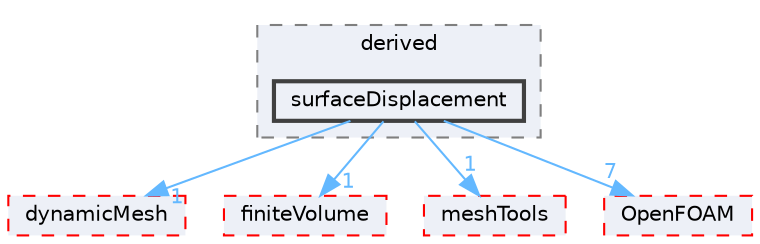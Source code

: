 digraph "src/fvMotionSolver/pointPatchFields/derived/surfaceDisplacement"
{
 // LATEX_PDF_SIZE
  bgcolor="transparent";
  edge [fontname=Helvetica,fontsize=10,labelfontname=Helvetica,labelfontsize=10];
  node [fontname=Helvetica,fontsize=10,shape=box,height=0.2,width=0.4];
  compound=true
  subgraph clusterdir_afe439a792340c5c5371397d2612bb80 {
    graph [ bgcolor="#edf0f7", pencolor="grey50", label="derived", fontname=Helvetica,fontsize=10 style="filled,dashed", URL="dir_afe439a792340c5c5371397d2612bb80.html",tooltip=""]
  dir_256e0cf4b6d7c366262892bdbfc39919 [label="surfaceDisplacement", fillcolor="#edf0f7", color="grey25", style="filled,bold", URL="dir_256e0cf4b6d7c366262892bdbfc39919.html",tooltip=""];
  }
  dir_63742796c427c97a292c80f7db71da36 [label="dynamicMesh", fillcolor="#edf0f7", color="red", style="filled,dashed", URL="dir_63742796c427c97a292c80f7db71da36.html",tooltip=""];
  dir_9bd15774b555cf7259a6fa18f99fe99b [label="finiteVolume", fillcolor="#edf0f7", color="red", style="filled,dashed", URL="dir_9bd15774b555cf7259a6fa18f99fe99b.html",tooltip=""];
  dir_ae30ad0bef50cf391b24c614251bb9fd [label="meshTools", fillcolor="#edf0f7", color="red", style="filled,dashed", URL="dir_ae30ad0bef50cf391b24c614251bb9fd.html",tooltip=""];
  dir_c5473ff19b20e6ec4dfe5c310b3778a8 [label="OpenFOAM", fillcolor="#edf0f7", color="red", style="filled,dashed", URL="dir_c5473ff19b20e6ec4dfe5c310b3778a8.html",tooltip=""];
  dir_256e0cf4b6d7c366262892bdbfc39919->dir_63742796c427c97a292c80f7db71da36 [headlabel="1", labeldistance=1.5 headhref="dir_003827_001086.html" href="dir_003827_001086.html" color="steelblue1" fontcolor="steelblue1"];
  dir_256e0cf4b6d7c366262892bdbfc39919->dir_9bd15774b555cf7259a6fa18f99fe99b [headlabel="1", labeldistance=1.5 headhref="dir_003827_001387.html" href="dir_003827_001387.html" color="steelblue1" fontcolor="steelblue1"];
  dir_256e0cf4b6d7c366262892bdbfc39919->dir_ae30ad0bef50cf391b24c614251bb9fd [headlabel="1", labeldistance=1.5 headhref="dir_003827_002382.html" href="dir_003827_002382.html" color="steelblue1" fontcolor="steelblue1"];
  dir_256e0cf4b6d7c366262892bdbfc39919->dir_c5473ff19b20e6ec4dfe5c310b3778a8 [headlabel="7", labeldistance=1.5 headhref="dir_003827_002695.html" href="dir_003827_002695.html" color="steelblue1" fontcolor="steelblue1"];
}

